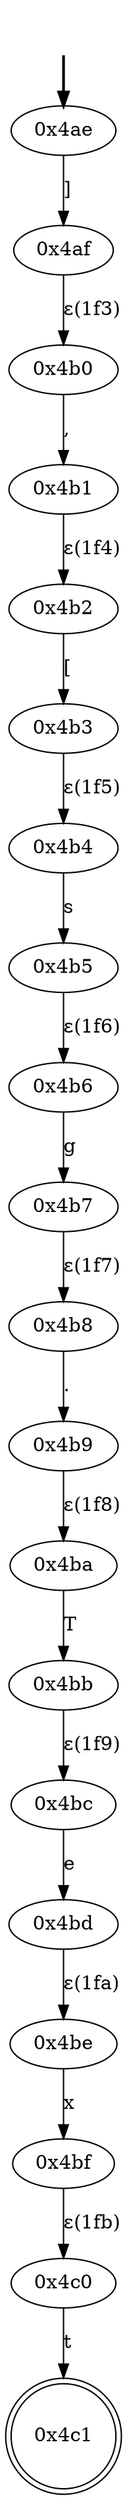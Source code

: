digraph {
	fake [style=invisible]
	"0x4ae" [root=true]
	"0x4af"
	"0x4b0"
	"0x4b1"
	"0x4b2"
	"0x4b3"
	"0x4b4"
	"0x4b5"
	"0x4b6"
	"0x4b7"
	"0x4b8"
	"0x4b9"
	"0x4ba"
	"0x4bb"
	"0x4bc"
	"0x4bd"
	"0x4be"
	"0x4bf"
	"0x4c0"
	"0x4c1" [shape=doublecircle]
	fake -> "0x4ae" [style=bold]
	"0x4ae" -> "0x4af" [label="]"]
	"0x4b0" -> "0x4b1" [label=","]
	"0x4af" -> "0x4b0" [label="ε(1f3)"]
	"0x4b2" -> "0x4b3" [label="["]
	"0x4b1" -> "0x4b2" [label="ε(1f4)"]
	"0x4b4" -> "0x4b5" [label=s]
	"0x4b3" -> "0x4b4" [label="ε(1f5)"]
	"0x4b6" -> "0x4b7" [label=g]
	"0x4b5" -> "0x4b6" [label="ε(1f6)"]
	"0x4b8" -> "0x4b9" [label="."]
	"0x4b7" -> "0x4b8" [label="ε(1f7)"]
	"0x4ba" -> "0x4bb" [label=T]
	"0x4b9" -> "0x4ba" [label="ε(1f8)"]
	"0x4bc" -> "0x4bd" [label=e]
	"0x4bb" -> "0x4bc" [label="ε(1f9)"]
	"0x4be" -> "0x4bf" [label=x]
	"0x4bd" -> "0x4be" [label="ε(1fa)"]
	"0x4c0" -> "0x4c1" [label=t]
	"0x4bf" -> "0x4c0" [label="ε(1fb)"]
}
